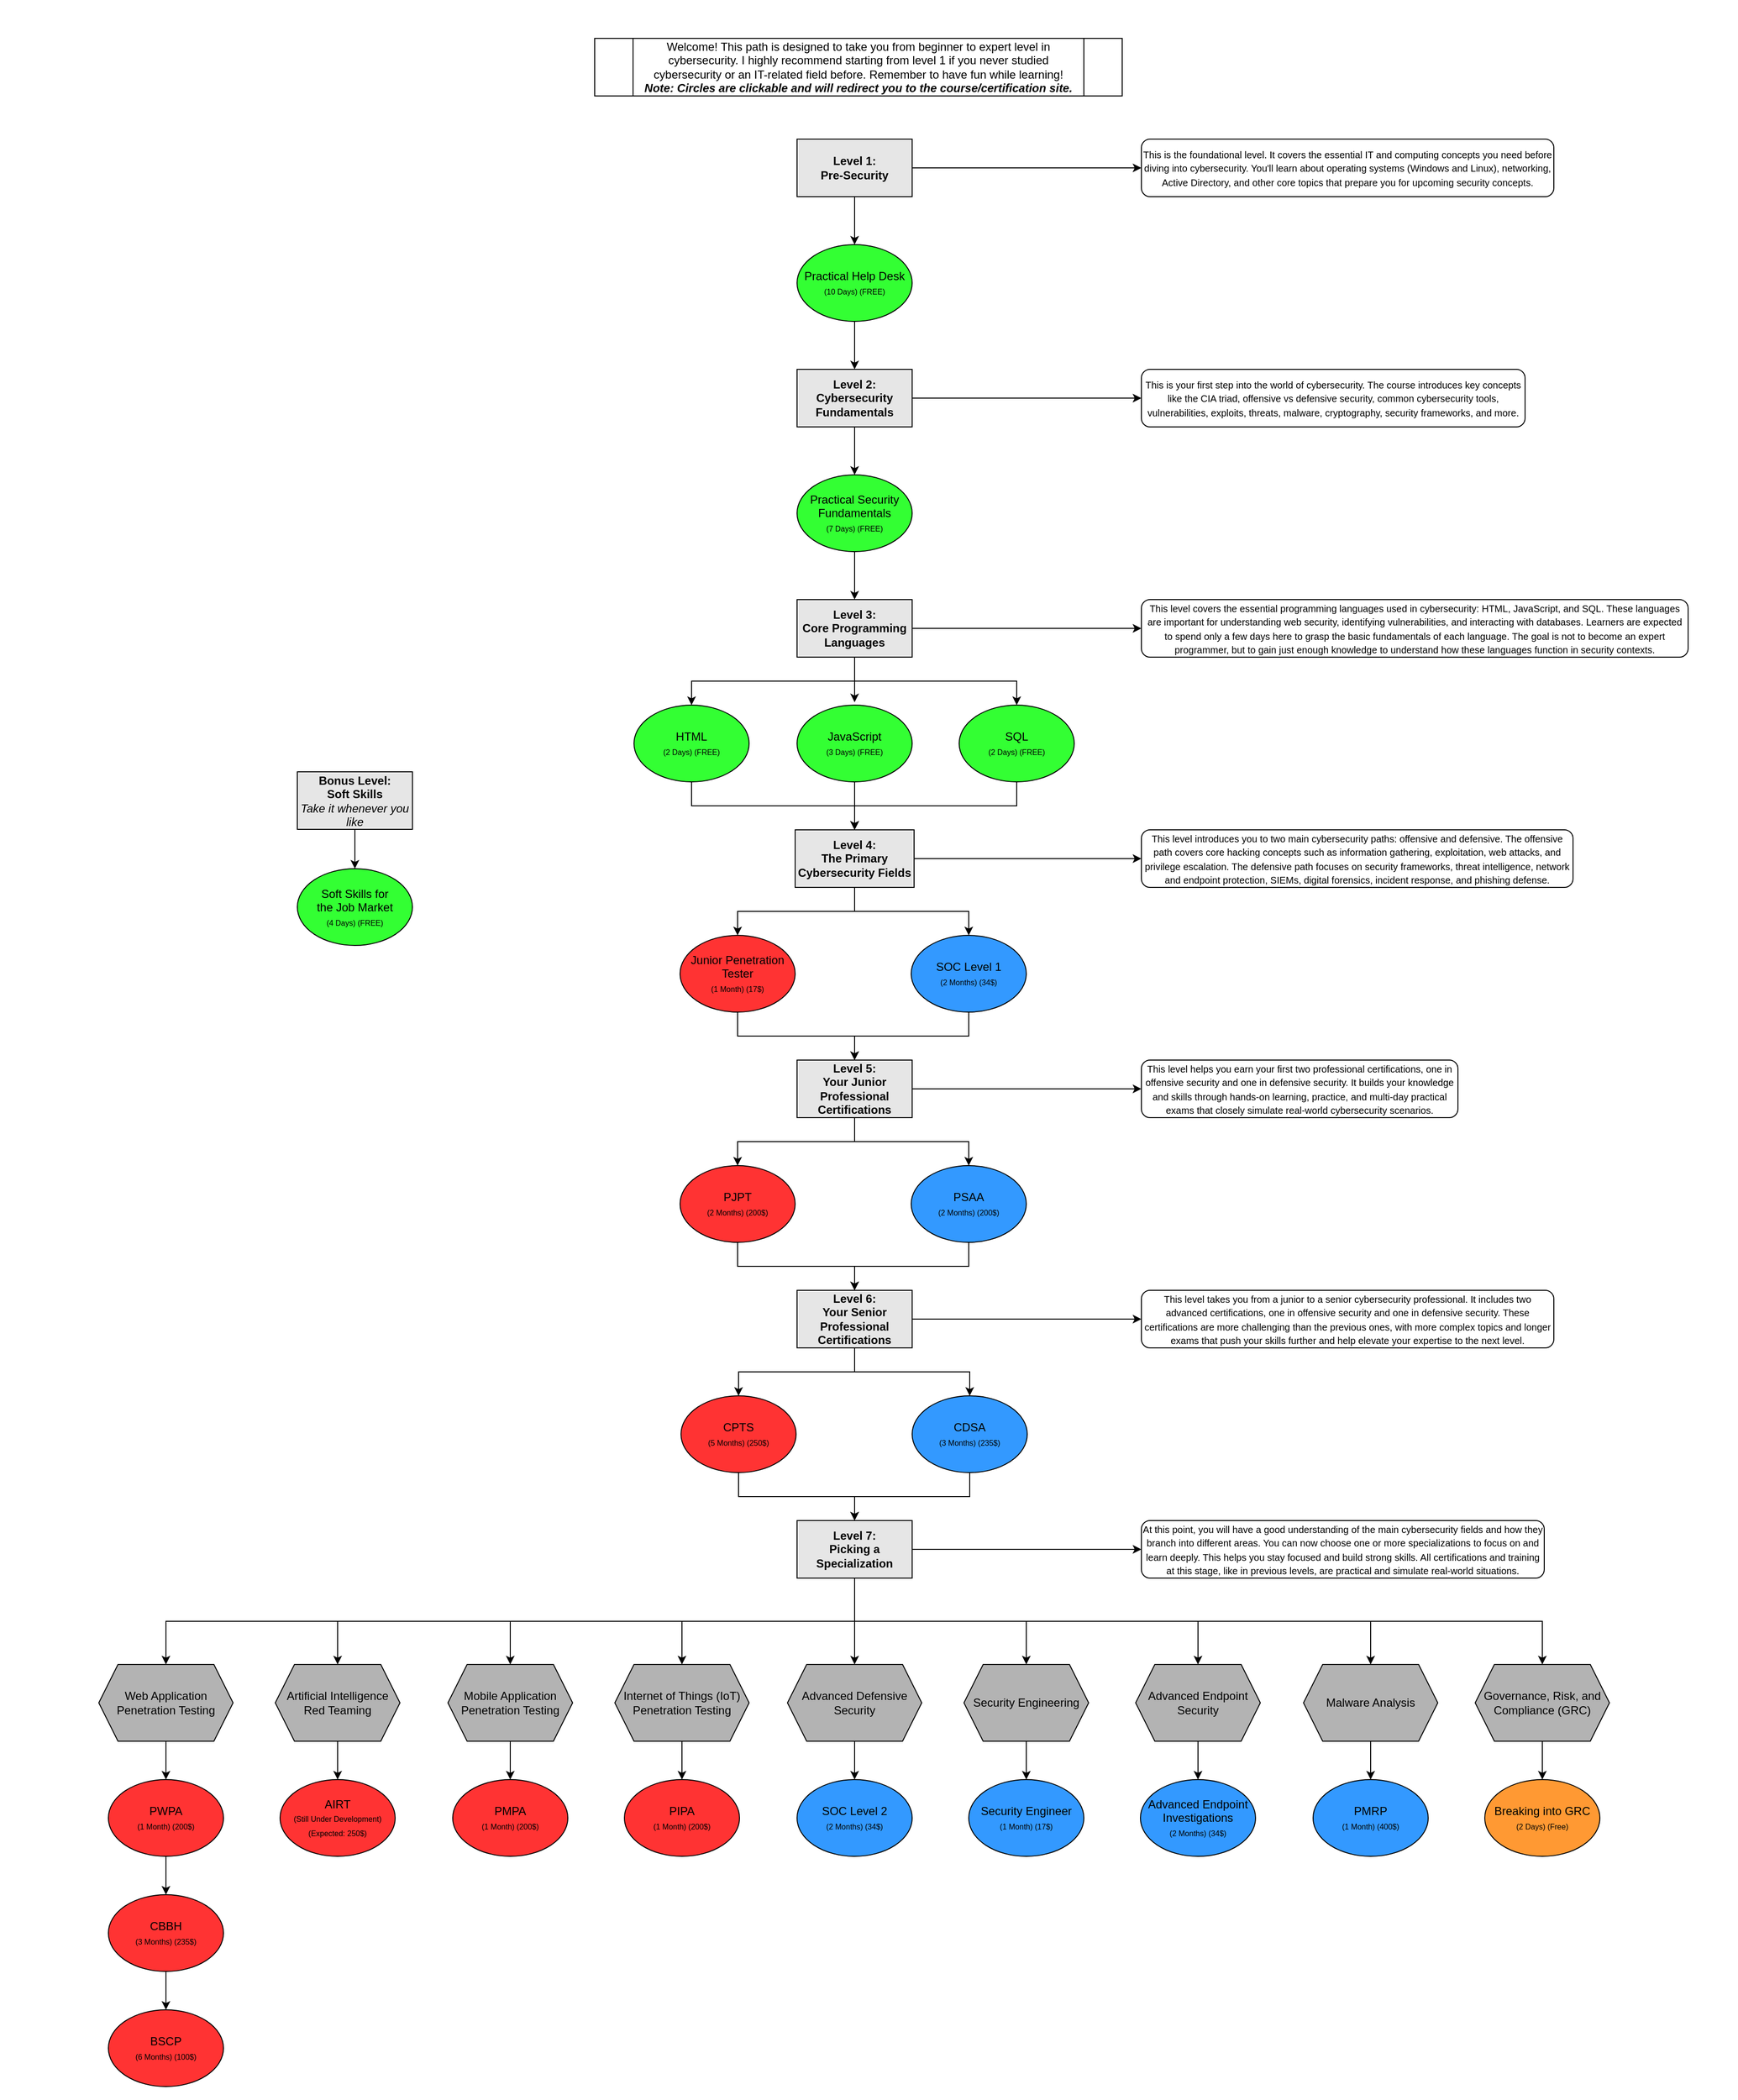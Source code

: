 <mxfile version="28.0.3">
  <diagram name="Page-1" id="J7OzrCMih5X3vnfGCYTY">
    <mxGraphModel dx="1801" dy="426" grid="1" gridSize="10" guides="1" tooltips="1" connect="1" arrows="1" fold="1" page="1" pageScale="1" pageWidth="850" pageHeight="1100" background="none" math="0" shadow="0">
      <root>
        <mxCell id="0" />
        <mxCell id="1" parent="0" />
        <mxCell id="FgrMO-ivLKWkDhHZ7NfL-2" style="edgeStyle=orthogonalEdgeStyle;rounded=0;orthogonalLoop=1;jettySize=auto;html=1;" parent="1" source="FgrMO-ivLKWkDhHZ7NfL-1" target="FgrMO-ivLKWkDhHZ7NfL-4" edge="1">
          <mxGeometry relative="1" as="geometry">
            <mxPoint x="406" y="485" as="targetPoint" />
          </mxGeometry>
        </mxCell>
        <mxCell id="FgrMO-ivLKWkDhHZ7NfL-1" value="&lt;div&gt;Level 1:&lt;/div&gt;&lt;div&gt;Pre-Security&lt;/div&gt;" style="rounded=0;whiteSpace=wrap;html=1;fontStyle=1;fillColor=#E6E6E6;" parent="1" vertex="1">
          <mxGeometry x="361" y="155" width="120" height="60" as="geometry" />
        </mxCell>
        <mxCell id="FgrMO-ivLKWkDhHZ7NfL-7" style="edgeStyle=orthogonalEdgeStyle;rounded=0;orthogonalLoop=1;jettySize=auto;html=1;entryX=0.5;entryY=0;entryDx=0;entryDy=0;" parent="1" source="FgrMO-ivLKWkDhHZ7NfL-3" target="FgrMO-ivLKWkDhHZ7NfL-6" edge="1">
          <mxGeometry relative="1" as="geometry" />
        </mxCell>
        <mxCell id="FgrMO-ivLKWkDhHZ7NfL-100" style="edgeStyle=orthogonalEdgeStyle;rounded=0;orthogonalLoop=1;jettySize=auto;html=1;entryX=0;entryY=0.5;entryDx=0;entryDy=0;" parent="1" source="FgrMO-ivLKWkDhHZ7NfL-3" target="FgrMO-ivLKWkDhHZ7NfL-99" edge="1">
          <mxGeometry relative="1" as="geometry" />
        </mxCell>
        <mxCell id="FgrMO-ivLKWkDhHZ7NfL-3" value="&lt;div&gt;Level 2:&lt;/div&gt;&lt;div&gt;Cybersecurity Fundamentals&lt;/div&gt;" style="rounded=0;whiteSpace=wrap;html=1;fontStyle=1;fillColor=#E6E6E6;" parent="1" vertex="1">
          <mxGeometry x="361" y="395" width="120" height="60" as="geometry" />
        </mxCell>
        <mxCell id="FgrMO-ivLKWkDhHZ7NfL-97" style="edgeStyle=orthogonalEdgeStyle;rounded=0;orthogonalLoop=1;jettySize=auto;html=1;entryX=0;entryY=0.5;entryDx=0;entryDy=0;exitX=1;exitY=0.5;exitDx=0;exitDy=0;" parent="1" source="FgrMO-ivLKWkDhHZ7NfL-1" target="FgrMO-ivLKWkDhHZ7NfL-98" edge="1">
          <mxGeometry relative="1" as="geometry">
            <mxPoint x="510" y="175" as="sourcePoint" />
            <mxPoint x="670" y="185" as="targetPoint" />
          </mxGeometry>
        </mxCell>
        <UserObject label="&lt;div&gt;Practical Help Desk&lt;/div&gt;&lt;font style=&quot;font-size: 8px;&quot;&gt;(10 Days) (FREE)&lt;/font&gt;" link="https://academy.tcm-sec.com/p/practical-help-desk" linkTarget="_blank" id="FgrMO-ivLKWkDhHZ7NfL-4">
          <mxCell style="ellipse;whiteSpace=wrap;html=1;fillColor=#33FF33;" parent="1" vertex="1">
            <mxGeometry x="361" y="265" width="120" height="80" as="geometry" />
          </mxCell>
        </UserObject>
        <mxCell id="FgrMO-ivLKWkDhHZ7NfL-5" style="edgeStyle=orthogonalEdgeStyle;rounded=0;orthogonalLoop=1;jettySize=auto;html=1;entryX=0.5;entryY=0;entryDx=0;entryDy=0;" parent="1" source="FgrMO-ivLKWkDhHZ7NfL-4" target="FgrMO-ivLKWkDhHZ7NfL-3" edge="1">
          <mxGeometry relative="1" as="geometry" />
        </mxCell>
        <mxCell id="FgrMO-ivLKWkDhHZ7NfL-113" style="edgeStyle=orthogonalEdgeStyle;rounded=0;orthogonalLoop=1;jettySize=auto;html=1;entryX=0.5;entryY=0;entryDx=0;entryDy=0;" parent="1" source="FgrMO-ivLKWkDhHZ7NfL-6" target="FgrMO-ivLKWkDhHZ7NfL-112" edge="1">
          <mxGeometry relative="1" as="geometry" />
        </mxCell>
        <UserObject label="&lt;div&gt;Practical Security Fundamentals&lt;/div&gt;&lt;div&gt;&lt;font style=&quot;font-size: 8px;&quot;&gt;(7 Days) (FREE)&lt;/font&gt;&lt;/div&gt;" link="https://academy.tcm-sec.com/p/practical-security-fundamentals" linkTarget="_blank" id="FgrMO-ivLKWkDhHZ7NfL-6">
          <mxCell style="ellipse;whiteSpace=wrap;html=1;fillColor=#33FF33;" parent="1" vertex="1">
            <mxGeometry x="361" y="505" width="120" height="80" as="geometry" />
          </mxCell>
        </UserObject>
        <mxCell id="FgrMO-ivLKWkDhHZ7NfL-10" style="edgeStyle=orthogonalEdgeStyle;rounded=0;orthogonalLoop=1;jettySize=auto;html=1;exitX=0.5;exitY=1;exitDx=0;exitDy=0;entryX=0.5;entryY=0;entryDx=0;entryDy=0;" parent="1" source="FgrMO-ivLKWkDhHZ7NfL-8" target="FgrMO-ivLKWkDhHZ7NfL-11" edge="1">
          <mxGeometry relative="1" as="geometry">
            <mxPoint x="236" y="1025" as="targetPoint" />
          </mxGeometry>
        </mxCell>
        <mxCell id="FgrMO-ivLKWkDhHZ7NfL-13" style="edgeStyle=orthogonalEdgeStyle;rounded=0;orthogonalLoop=1;jettySize=auto;html=1;entryX=0.5;entryY=0;entryDx=0;entryDy=0;" parent="1" source="FgrMO-ivLKWkDhHZ7NfL-8" target="FgrMO-ivLKWkDhHZ7NfL-12" edge="1">
          <mxGeometry relative="1" as="geometry" />
        </mxCell>
        <mxCell id="FgrMO-ivLKWkDhHZ7NfL-102" style="edgeStyle=orthogonalEdgeStyle;rounded=0;orthogonalLoop=1;jettySize=auto;html=1;entryX=0;entryY=0.5;entryDx=0;entryDy=0;" parent="1" source="FgrMO-ivLKWkDhHZ7NfL-8" target="FgrMO-ivLKWkDhHZ7NfL-101" edge="1">
          <mxGeometry relative="1" as="geometry" />
        </mxCell>
        <mxCell id="FgrMO-ivLKWkDhHZ7NfL-8" value="&lt;div&gt;Level 4:&lt;/div&gt;&lt;div&gt;The Primary Cybersecurity Fields&lt;/div&gt;" style="whiteSpace=wrap;html=1;fontStyle=1;fillColor=#E6E6E6;" parent="1" vertex="1">
          <mxGeometry x="359" y="875" width="124" height="60" as="geometry" />
        </mxCell>
        <mxCell id="FgrMO-ivLKWkDhHZ7NfL-16" style="edgeStyle=orthogonalEdgeStyle;rounded=0;orthogonalLoop=1;jettySize=auto;html=1;entryX=0.5;entryY=0;entryDx=0;entryDy=0;exitX=0.5;exitY=1;exitDx=0;exitDy=0;" parent="1" source="FgrMO-ivLKWkDhHZ7NfL-11" target="FgrMO-ivLKWkDhHZ7NfL-14" edge="1">
          <mxGeometry relative="1" as="geometry" />
        </mxCell>
        <UserObject label="&lt;div&gt;Junior Penetration Tester&lt;/div&gt;&lt;div&gt;&lt;font style=&quot;font-size: 8px;&quot;&gt;(1 Month) (17$)&lt;/font&gt;&lt;/div&gt;" link="https://tryhackme.com/path/outline/jrpenetrationtester" linkTarget="_blank" id="FgrMO-ivLKWkDhHZ7NfL-11">
          <mxCell style="ellipse;whiteSpace=wrap;html=1;fillColor=#FF3333;" parent="1" vertex="1">
            <mxGeometry x="239" y="985" width="120" height="80" as="geometry" />
          </mxCell>
        </UserObject>
        <mxCell id="FgrMO-ivLKWkDhHZ7NfL-15" style="edgeStyle=orthogonalEdgeStyle;rounded=0;orthogonalLoop=1;jettySize=auto;html=1;entryX=0.5;entryY=0;entryDx=0;entryDy=0;exitX=0.5;exitY=1;exitDx=0;exitDy=0;" parent="1" source="FgrMO-ivLKWkDhHZ7NfL-12" target="FgrMO-ivLKWkDhHZ7NfL-14" edge="1">
          <mxGeometry relative="1" as="geometry">
            <mxPoint x="481" y="1105" as="sourcePoint" />
          </mxGeometry>
        </mxCell>
        <UserObject label="&lt;div&gt;SOC Level 1&lt;/div&gt;&lt;div&gt;&lt;font style=&quot;font-size: 8px;&quot;&gt;(2 Months) (34$)&lt;/font&gt;&lt;/div&gt;" link="https://tryhackme.com/path/outline/soclevel1" linkTarget="_blank" id="FgrMO-ivLKWkDhHZ7NfL-12">
          <mxCell style="ellipse;whiteSpace=wrap;html=1;fillColor=#3399FF;" parent="1" vertex="1">
            <mxGeometry x="480" y="985" width="120" height="80" as="geometry" />
          </mxCell>
        </UserObject>
        <mxCell id="FgrMO-ivLKWkDhHZ7NfL-20" style="edgeStyle=orthogonalEdgeStyle;rounded=0;orthogonalLoop=1;jettySize=auto;html=1;entryX=0.5;entryY=0;entryDx=0;entryDy=0;exitX=0.5;exitY=1;exitDx=0;exitDy=0;" parent="1" source="FgrMO-ivLKWkDhHZ7NfL-14" target="FgrMO-ivLKWkDhHZ7NfL-18" edge="1">
          <mxGeometry relative="1" as="geometry" />
        </mxCell>
        <mxCell id="FgrMO-ivLKWkDhHZ7NfL-21" style="edgeStyle=orthogonalEdgeStyle;rounded=0;orthogonalLoop=1;jettySize=auto;html=1;entryX=0.5;entryY=0;entryDx=0;entryDy=0;" parent="1" source="FgrMO-ivLKWkDhHZ7NfL-14" target="FgrMO-ivLKWkDhHZ7NfL-19" edge="1">
          <mxGeometry relative="1" as="geometry" />
        </mxCell>
        <mxCell id="FgrMO-ivLKWkDhHZ7NfL-104" style="edgeStyle=orthogonalEdgeStyle;rounded=0;orthogonalLoop=1;jettySize=auto;html=1;entryX=0;entryY=0.5;entryDx=0;entryDy=0;" parent="1" source="FgrMO-ivLKWkDhHZ7NfL-14" target="FgrMO-ivLKWkDhHZ7NfL-103" edge="1">
          <mxGeometry relative="1" as="geometry" />
        </mxCell>
        <mxCell id="FgrMO-ivLKWkDhHZ7NfL-14" value="&lt;div&gt;Level 5:&lt;/div&gt;&lt;div&gt;Your Junior Professional Certifications&lt;/div&gt;" style="whiteSpace=wrap;html=1;fontStyle=1;fillColor=#E6E6E6;" parent="1" vertex="1">
          <mxGeometry x="361" y="1115" width="120" height="60" as="geometry" />
        </mxCell>
        <mxCell id="FgrMO-ivLKWkDhHZ7NfL-30" style="edgeStyle=orthogonalEdgeStyle;rounded=0;orthogonalLoop=1;jettySize=auto;html=1;entryX=0.5;entryY=0;entryDx=0;entryDy=0;exitX=0.5;exitY=1;exitDx=0;exitDy=0;" parent="1" source="FgrMO-ivLKWkDhHZ7NfL-18" target="FgrMO-ivLKWkDhHZ7NfL-22" edge="1">
          <mxGeometry relative="1" as="geometry" />
        </mxCell>
        <UserObject label="&lt;div&gt;PJPT&lt;/div&gt;&lt;div&gt;&lt;font style=&quot;font-size: 8px;&quot;&gt;(2 Months) (200$)&lt;/font&gt;&lt;/div&gt;" link="https://certifications.tcm-sec.com/pjpt/" linkTarget="_blank" id="FgrMO-ivLKWkDhHZ7NfL-18">
          <mxCell style="ellipse;whiteSpace=wrap;html=1;fillColor=#FF3333;" parent="1" vertex="1">
            <mxGeometry x="239" y="1225" width="120" height="80" as="geometry" />
          </mxCell>
        </UserObject>
        <mxCell id="FgrMO-ivLKWkDhHZ7NfL-29" style="edgeStyle=orthogonalEdgeStyle;rounded=0;orthogonalLoop=1;jettySize=auto;html=1;entryX=0.5;entryY=0;entryDx=0;entryDy=0;" parent="1" source="FgrMO-ivLKWkDhHZ7NfL-19" target="FgrMO-ivLKWkDhHZ7NfL-22" edge="1">
          <mxGeometry relative="1" as="geometry" />
        </mxCell>
        <UserObject label="&lt;div&gt;PSAA&lt;/div&gt;&lt;div&gt;&lt;font style=&quot;font-size: 8px;&quot;&gt;(2 Months) (200$)&lt;/font&gt;&lt;/div&gt;" link="https://certifications.tcm-sec.com/psaa/" linkTarget="_blank" id="FgrMO-ivLKWkDhHZ7NfL-19">
          <mxCell style="ellipse;whiteSpace=wrap;html=1;fillColor=#3399FF;" parent="1" vertex="1">
            <mxGeometry x="480" y="1225" width="120" height="80" as="geometry" />
          </mxCell>
        </UserObject>
        <mxCell id="FgrMO-ivLKWkDhHZ7NfL-26" style="edgeStyle=orthogonalEdgeStyle;rounded=0;orthogonalLoop=1;jettySize=auto;html=1;exitX=0.5;exitY=1;exitDx=0;exitDy=0;" parent="1" source="FgrMO-ivLKWkDhHZ7NfL-22" target="FgrMO-ivLKWkDhHZ7NfL-23" edge="1">
          <mxGeometry relative="1" as="geometry" />
        </mxCell>
        <mxCell id="FgrMO-ivLKWkDhHZ7NfL-27" style="edgeStyle=orthogonalEdgeStyle;rounded=0;orthogonalLoop=1;jettySize=auto;html=1;entryX=0.5;entryY=0;entryDx=0;entryDy=0;exitX=0.5;exitY=1;exitDx=0;exitDy=0;" parent="1" source="FgrMO-ivLKWkDhHZ7NfL-22" target="FgrMO-ivLKWkDhHZ7NfL-24" edge="1">
          <mxGeometry relative="1" as="geometry" />
        </mxCell>
        <mxCell id="FgrMO-ivLKWkDhHZ7NfL-106" style="edgeStyle=orthogonalEdgeStyle;rounded=0;orthogonalLoop=1;jettySize=auto;html=1;entryX=0;entryY=0.5;entryDx=0;entryDy=0;" parent="1" source="FgrMO-ivLKWkDhHZ7NfL-22" target="FgrMO-ivLKWkDhHZ7NfL-105" edge="1">
          <mxGeometry relative="1" as="geometry" />
        </mxCell>
        <mxCell id="FgrMO-ivLKWkDhHZ7NfL-22" value="&lt;div&gt;Level 6:&lt;/div&gt;&lt;div&gt;Your Senior Professional Certifications&lt;/div&gt;" style="whiteSpace=wrap;html=1;fontStyle=1;fillColor=#E6E6E6;" parent="1" vertex="1">
          <mxGeometry x="361" y="1355" width="120" height="60" as="geometry" />
        </mxCell>
        <mxCell id="FgrMO-ivLKWkDhHZ7NfL-32" style="edgeStyle=orthogonalEdgeStyle;rounded=0;orthogonalLoop=1;jettySize=auto;html=1;entryX=0.5;entryY=0;entryDx=0;entryDy=0;exitX=0.5;exitY=1;exitDx=0;exitDy=0;" parent="1" source="FgrMO-ivLKWkDhHZ7NfL-23" target="FgrMO-ivLKWkDhHZ7NfL-28" edge="1">
          <mxGeometry relative="1" as="geometry" />
        </mxCell>
        <UserObject label="&lt;div&gt;CPTS&lt;/div&gt;&lt;div&gt;&lt;font style=&quot;font-size: 8px;&quot;&gt;(5 Months) (250$)&lt;/font&gt;&lt;/div&gt;" link="https://academy.hackthebox.com/preview/certifications/htb-certified-penetration-testing-specialist" linkTarget="_blank" id="FgrMO-ivLKWkDhHZ7NfL-23">
          <mxCell style="ellipse;whiteSpace=wrap;html=1;fillColor=#FF3333;" parent="1" vertex="1">
            <mxGeometry x="240" y="1465" width="120" height="80" as="geometry" />
          </mxCell>
        </UserObject>
        <mxCell id="FgrMO-ivLKWkDhHZ7NfL-31" style="edgeStyle=orthogonalEdgeStyle;rounded=0;orthogonalLoop=1;jettySize=auto;html=1;entryX=0.5;entryY=0;entryDx=0;entryDy=0;exitX=0.5;exitY=1;exitDx=0;exitDy=0;" parent="1" source="FgrMO-ivLKWkDhHZ7NfL-24" target="FgrMO-ivLKWkDhHZ7NfL-28" edge="1">
          <mxGeometry relative="1" as="geometry" />
        </mxCell>
        <UserObject label="&lt;div&gt;CDSA&lt;/div&gt;&lt;div&gt;&lt;font style=&quot;font-size: 8px;&quot;&gt;(3 Months) (235$)&lt;/font&gt;&lt;/div&gt;" link="https://academy.hackthebox.com/preview/certifications/htb-certified-defensive-security-analyst" linkTarget="_blank" id="FgrMO-ivLKWkDhHZ7NfL-24">
          <mxCell style="ellipse;whiteSpace=wrap;html=1;fillColor=#3399FF;" parent="1" vertex="1">
            <mxGeometry x="481" y="1465" width="120" height="80" as="geometry" />
          </mxCell>
        </UserObject>
        <mxCell id="FgrMO-ivLKWkDhHZ7NfL-58" style="edgeStyle=orthogonalEdgeStyle;rounded=0;orthogonalLoop=1;jettySize=auto;html=1;entryX=0.5;entryY=0;entryDx=0;entryDy=0;exitX=0.5;exitY=1;exitDx=0;exitDy=0;" parent="1" source="FgrMO-ivLKWkDhHZ7NfL-28" target="FgrMO-ivLKWkDhHZ7NfL-35" edge="1">
          <mxGeometry relative="1" as="geometry" />
        </mxCell>
        <mxCell id="FgrMO-ivLKWkDhHZ7NfL-60" style="edgeStyle=orthogonalEdgeStyle;rounded=0;orthogonalLoop=1;jettySize=auto;html=1;entryX=0.5;entryY=0;entryDx=0;entryDy=0;exitX=0.5;exitY=1;exitDx=0;exitDy=0;" parent="1" source="FgrMO-ivLKWkDhHZ7NfL-28" target="FgrMO-ivLKWkDhHZ7NfL-41" edge="1">
          <mxGeometry relative="1" as="geometry" />
        </mxCell>
        <mxCell id="FgrMO-ivLKWkDhHZ7NfL-61" style="edgeStyle=orthogonalEdgeStyle;rounded=0;orthogonalLoop=1;jettySize=auto;html=1;entryX=0.5;entryY=0;entryDx=0;entryDy=0;exitX=0.5;exitY=1;exitDx=0;exitDy=0;" parent="1" source="FgrMO-ivLKWkDhHZ7NfL-28" target="FgrMO-ivLKWkDhHZ7NfL-43" edge="1">
          <mxGeometry relative="1" as="geometry" />
        </mxCell>
        <mxCell id="FgrMO-ivLKWkDhHZ7NfL-62" style="edgeStyle=orthogonalEdgeStyle;rounded=0;orthogonalLoop=1;jettySize=auto;html=1;entryX=0.5;entryY=0;entryDx=0;entryDy=0;exitX=0.5;exitY=1;exitDx=0;exitDy=0;" parent="1" source="FgrMO-ivLKWkDhHZ7NfL-28" target="FgrMO-ivLKWkDhHZ7NfL-45" edge="1">
          <mxGeometry relative="1" as="geometry" />
        </mxCell>
        <mxCell id="FgrMO-ivLKWkDhHZ7NfL-63" style="edgeStyle=orthogonalEdgeStyle;rounded=0;orthogonalLoop=1;jettySize=auto;html=1;entryX=0.5;entryY=0;entryDx=0;entryDy=0;exitX=0.5;exitY=1;exitDx=0;exitDy=0;" parent="1" source="FgrMO-ivLKWkDhHZ7NfL-28" target="FgrMO-ivLKWkDhHZ7NfL-38" edge="1">
          <mxGeometry relative="1" as="geometry" />
        </mxCell>
        <mxCell id="FgrMO-ivLKWkDhHZ7NfL-64" style="edgeStyle=orthogonalEdgeStyle;rounded=0;orthogonalLoop=1;jettySize=auto;html=1;entryX=0.5;entryY=0;entryDx=0;entryDy=0;exitX=0.5;exitY=1;exitDx=0;exitDy=0;" parent="1" source="FgrMO-ivLKWkDhHZ7NfL-28" target="FgrMO-ivLKWkDhHZ7NfL-47" edge="1">
          <mxGeometry relative="1" as="geometry" />
        </mxCell>
        <mxCell id="FgrMO-ivLKWkDhHZ7NfL-65" style="edgeStyle=orthogonalEdgeStyle;rounded=0;orthogonalLoop=1;jettySize=auto;html=1;exitX=0.5;exitY=1;exitDx=0;exitDy=0;" parent="1" source="FgrMO-ivLKWkDhHZ7NfL-28" target="FgrMO-ivLKWkDhHZ7NfL-51" edge="1">
          <mxGeometry relative="1" as="geometry" />
        </mxCell>
        <mxCell id="FgrMO-ivLKWkDhHZ7NfL-94" style="edgeStyle=orthogonalEdgeStyle;rounded=0;orthogonalLoop=1;jettySize=auto;html=1;entryX=0.5;entryY=0;entryDx=0;entryDy=0;exitX=0.5;exitY=1;exitDx=0;exitDy=0;" parent="1" source="FgrMO-ivLKWkDhHZ7NfL-28" target="FgrMO-ivLKWkDhHZ7NfL-92" edge="1">
          <mxGeometry relative="1" as="geometry" />
        </mxCell>
        <mxCell id="FgrMO-ivLKWkDhHZ7NfL-95" style="edgeStyle=orthogonalEdgeStyle;rounded=0;orthogonalLoop=1;jettySize=auto;html=1;entryX=0.5;entryY=0;entryDx=0;entryDy=0;exitX=0.5;exitY=1;exitDx=0;exitDy=0;" parent="1" source="FgrMO-ivLKWkDhHZ7NfL-28" target="FgrMO-ivLKWkDhHZ7NfL-89" edge="1">
          <mxGeometry relative="1" as="geometry" />
        </mxCell>
        <mxCell id="FgrMO-ivLKWkDhHZ7NfL-108" style="edgeStyle=orthogonalEdgeStyle;rounded=0;orthogonalLoop=1;jettySize=auto;html=1;entryX=0;entryY=0.5;entryDx=0;entryDy=0;" parent="1" source="FgrMO-ivLKWkDhHZ7NfL-28" target="FgrMO-ivLKWkDhHZ7NfL-107" edge="1">
          <mxGeometry relative="1" as="geometry" />
        </mxCell>
        <mxCell id="FgrMO-ivLKWkDhHZ7NfL-28" value="&lt;div&gt;Level 7:&lt;/div&gt;&lt;div&gt;Picking a Specialization&lt;/div&gt;" style="whiteSpace=wrap;html=1;fontStyle=1;fillColor=#E6E6E6;" parent="1" vertex="1">
          <mxGeometry x="361" y="1595" width="120" height="60" as="geometry" />
        </mxCell>
        <mxCell id="FgrMO-ivLKWkDhHZ7NfL-68" style="edgeStyle=orthogonalEdgeStyle;rounded=0;orthogonalLoop=1;jettySize=auto;html=1;entryX=0.5;entryY=0;entryDx=0;entryDy=0;" parent="1" source="FgrMO-ivLKWkDhHZ7NfL-33" target="FgrMO-ivLKWkDhHZ7NfL-36" edge="1">
          <mxGeometry relative="1" as="geometry" />
        </mxCell>
        <UserObject label="&lt;div&gt;CBBH&lt;/div&gt;&lt;div&gt;&lt;font style=&quot;font-size: 8px;&quot;&gt;(3 Months) (235$)&lt;/font&gt;&lt;/div&gt;" link="https://academy.hackthebox.com/preview/certifications/htb-certified-bug-bounty-hunter" linkTarget="_blank" id="FgrMO-ivLKWkDhHZ7NfL-33">
          <mxCell style="ellipse;whiteSpace=wrap;html=1;fillColor=#FF3333;" parent="1" vertex="1">
            <mxGeometry x="-357" y="1985" width="120" height="80" as="geometry" />
          </mxCell>
        </UserObject>
        <mxCell id="FgrMO-ivLKWkDhHZ7NfL-66" style="edgeStyle=orthogonalEdgeStyle;rounded=0;orthogonalLoop=1;jettySize=auto;html=1;" parent="1" source="FgrMO-ivLKWkDhHZ7NfL-35" target="FgrMO-ivLKWkDhHZ7NfL-50" edge="1">
          <mxGeometry relative="1" as="geometry" />
        </mxCell>
        <mxCell id="FgrMO-ivLKWkDhHZ7NfL-35" value="Web Application Penetration Testing" style="shape=hexagon;perimeter=hexagonPerimeter2;whiteSpace=wrap;html=1;fixedSize=1;fillColor=#B3B3B3;" parent="1" vertex="1">
          <mxGeometry x="-367" y="1745" width="140" height="80" as="geometry" />
        </mxCell>
        <UserObject label="&lt;div&gt;BSCP&lt;/div&gt;&lt;div&gt;&lt;font style=&quot;font-size: 8px;&quot;&gt;(6 Months) (100$)&lt;/font&gt;&lt;/div&gt;" link="https://portswigger.net/web-security/certification" linkTarget="_blank" id="FgrMO-ivLKWkDhHZ7NfL-36">
          <mxCell style="ellipse;whiteSpace=wrap;html=1;fillColor=#FF3333;" parent="1" vertex="1">
            <mxGeometry x="-357" y="2105" width="120" height="80" as="geometry" />
          </mxCell>
        </UserObject>
        <mxCell id="FgrMO-ivLKWkDhHZ7NfL-73" style="edgeStyle=orthogonalEdgeStyle;rounded=0;orthogonalLoop=1;jettySize=auto;html=1;" parent="1" source="FgrMO-ivLKWkDhHZ7NfL-38" target="FgrMO-ivLKWkDhHZ7NfL-40" edge="1">
          <mxGeometry relative="1" as="geometry" />
        </mxCell>
        <mxCell id="FgrMO-ivLKWkDhHZ7NfL-38" value="Advanced Defensive Security" style="shape=hexagon;perimeter=hexagonPerimeter2;whiteSpace=wrap;html=1;fixedSize=1;fillColor=#B3B3B3;" parent="1" vertex="1">
          <mxGeometry x="351" y="1745" width="140" height="80" as="geometry" />
        </mxCell>
        <UserObject label="&lt;div&gt;SOC Level 2&lt;/div&gt;&lt;div&gt;&lt;font style=&quot;font-size: 8px;&quot;&gt;(2 Months) (34$)&lt;/font&gt;&lt;/div&gt;" link="https://tryhackme.com/path/outline/soclevel2" linkTarget="_blank" id="FgrMO-ivLKWkDhHZ7NfL-40">
          <mxCell style="ellipse;whiteSpace=wrap;html=1;fillColor=#3399FF;" parent="1" vertex="1">
            <mxGeometry x="361" y="1865" width="120" height="80" as="geometry" />
          </mxCell>
        </UserObject>
        <mxCell id="FgrMO-ivLKWkDhHZ7NfL-70" style="edgeStyle=orthogonalEdgeStyle;rounded=0;orthogonalLoop=1;jettySize=auto;html=1;entryX=0.5;entryY=0;entryDx=0;entryDy=0;" parent="1" source="FgrMO-ivLKWkDhHZ7NfL-41" target="FgrMO-ivLKWkDhHZ7NfL-42" edge="1">
          <mxGeometry relative="1" as="geometry" />
        </mxCell>
        <mxCell id="FgrMO-ivLKWkDhHZ7NfL-41" value="Artificial Intelligence Red Teaming" style="shape=hexagon;perimeter=hexagonPerimeter2;whiteSpace=wrap;html=1;fixedSize=1;fillColor=#B3B3B3;" parent="1" vertex="1">
          <mxGeometry x="-183" y="1745" width="130" height="80" as="geometry" />
        </mxCell>
        <UserObject label="&lt;div&gt;AIRT&lt;/div&gt;&lt;div&gt;&lt;font style=&quot;font-size: 8px;&quot;&gt;(Still Under Development) (Expected: 250$)&lt;/font&gt;&lt;/div&gt;" link="https://academy.hackthebox.com/path/preview/ai-red-teamer" linkTarget="_blank" id="FgrMO-ivLKWkDhHZ7NfL-42">
          <mxCell style="ellipse;whiteSpace=wrap;html=1;fillColor=#FF3333;" parent="1" vertex="1">
            <mxGeometry x="-178" y="1865" width="120" height="80" as="geometry" />
          </mxCell>
        </UserObject>
        <mxCell id="FgrMO-ivLKWkDhHZ7NfL-71" style="edgeStyle=orthogonalEdgeStyle;rounded=0;orthogonalLoop=1;jettySize=auto;html=1;entryX=0.5;entryY=0;entryDx=0;entryDy=0;" parent="1" source="FgrMO-ivLKWkDhHZ7NfL-43" target="FgrMO-ivLKWkDhHZ7NfL-46" edge="1">
          <mxGeometry relative="1" as="geometry" />
        </mxCell>
        <mxCell id="FgrMO-ivLKWkDhHZ7NfL-43" value="Mobile Application Penetration Testing" style="shape=hexagon;perimeter=hexagonPerimeter2;whiteSpace=wrap;html=1;fixedSize=1;fillColor=#B3B3B3;" parent="1" vertex="1">
          <mxGeometry x="-3" y="1745" width="130" height="80" as="geometry" />
        </mxCell>
        <UserObject label="&lt;div&gt;PIPA&lt;/div&gt;&lt;div&gt;&lt;font style=&quot;font-size: 8px;&quot;&gt;(1 Month) (200$)&lt;/font&gt;&lt;/div&gt;" link="https://certifications.tcm-sec.com/pipa/" linkTarget="_blank" id="FgrMO-ivLKWkDhHZ7NfL-44">
          <mxCell style="ellipse;whiteSpace=wrap;html=1;fillColor=#FF3333;" parent="1" vertex="1">
            <mxGeometry x="181" y="1865" width="120" height="80" as="geometry" />
          </mxCell>
        </UserObject>
        <mxCell id="FgrMO-ivLKWkDhHZ7NfL-45" value="Internet of Things (IoT) Penetration Testing" style="shape=hexagon;perimeter=hexagonPerimeter2;whiteSpace=wrap;html=1;fixedSize=1;fillColor=#B3B3B3;" parent="1" vertex="1">
          <mxGeometry x="171" y="1745" width="140" height="80" as="geometry" />
        </mxCell>
        <UserObject label="&lt;div&gt;PMPA&lt;/div&gt;&lt;div&gt;&lt;font style=&quot;font-size: 8px;&quot;&gt;(1 Month) (200$)&lt;/font&gt;&lt;/div&gt;" link="https://certifications.tcm-sec.com/pmpa/" linkTarget="_blank" id="FgrMO-ivLKWkDhHZ7NfL-46">
          <mxCell style="ellipse;whiteSpace=wrap;html=1;fillColor=#FF3333;" parent="1" vertex="1">
            <mxGeometry x="2" y="1865" width="120" height="80" as="geometry" />
          </mxCell>
        </UserObject>
        <mxCell id="FgrMO-ivLKWkDhHZ7NfL-74" style="edgeStyle=orthogonalEdgeStyle;rounded=0;orthogonalLoop=1;jettySize=auto;html=1;entryX=0.5;entryY=0;entryDx=0;entryDy=0;" parent="1" source="FgrMO-ivLKWkDhHZ7NfL-47" target="FgrMO-ivLKWkDhHZ7NfL-49" edge="1">
          <mxGeometry relative="1" as="geometry" />
        </mxCell>
        <mxCell id="FgrMO-ivLKWkDhHZ7NfL-47" value="Malware Analysis" style="shape=hexagon;perimeter=hexagonPerimeter2;whiteSpace=wrap;html=1;fixedSize=1;fillColor=#B3B3B3;" parent="1" vertex="1">
          <mxGeometry x="889" y="1745" width="140" height="80" as="geometry" />
        </mxCell>
        <UserObject label="&lt;div&gt;PMRP&lt;/div&gt;&lt;div&gt;&lt;font style=&quot;font-size: 8px;&quot;&gt;(1 Month) (400$)&lt;/font&gt;&lt;/div&gt;" link="https://certifications.tcm-sec.com/pmrp/" linkTarget="_blank" id="FgrMO-ivLKWkDhHZ7NfL-49">
          <mxCell style="ellipse;whiteSpace=wrap;html=1;fillColor=#3399FF;" parent="1" vertex="1">
            <mxGeometry x="899" y="1865" width="120" height="80" as="geometry" />
          </mxCell>
        </UserObject>
        <mxCell id="FgrMO-ivLKWkDhHZ7NfL-67" style="edgeStyle=orthogonalEdgeStyle;rounded=0;orthogonalLoop=1;jettySize=auto;html=1;entryX=0.5;entryY=0;entryDx=0;entryDy=0;" parent="1" source="FgrMO-ivLKWkDhHZ7NfL-50" target="FgrMO-ivLKWkDhHZ7NfL-33" edge="1">
          <mxGeometry relative="1" as="geometry" />
        </mxCell>
        <UserObject label="&lt;div&gt;PWPA&lt;/div&gt;&lt;div&gt;&lt;font style=&quot;font-size: 8px;&quot;&gt;(1 Month) (200$)&lt;/font&gt;&lt;/div&gt;" link="https://certifications.tcm-sec.com/pwpa/" linkTarget="_blank" id="FgrMO-ivLKWkDhHZ7NfL-50">
          <mxCell style="ellipse;whiteSpace=wrap;html=1;fillColor=#FF3333;" parent="1" vertex="1">
            <mxGeometry x="-357" y="1865" width="120" height="80" as="geometry" />
          </mxCell>
        </UserObject>
        <mxCell id="FgrMO-ivLKWkDhHZ7NfL-75" style="edgeStyle=orthogonalEdgeStyle;rounded=0;orthogonalLoop=1;jettySize=auto;html=1;entryX=0.5;entryY=0;entryDx=0;entryDy=0;" parent="1" source="FgrMO-ivLKWkDhHZ7NfL-51" target="FgrMO-ivLKWkDhHZ7NfL-52" edge="1">
          <mxGeometry relative="1" as="geometry" />
        </mxCell>
        <mxCell id="FgrMO-ivLKWkDhHZ7NfL-51" value="Governance, Risk, and Compliance (GRC)" style="shape=hexagon;perimeter=hexagonPerimeter2;whiteSpace=wrap;html=1;fixedSize=1;fillColor=#B3B3B3;" parent="1" vertex="1">
          <mxGeometry x="1068" y="1745" width="140" height="80" as="geometry" />
        </mxCell>
        <UserObject label="&lt;div&gt;Breaking into GRC&lt;/div&gt;&lt;div&gt;&lt;font style=&quot;font-size: 8px;&quot;&gt;(2 Days) (Free)&lt;/font&gt;&lt;/div&gt;" link="https://academy.simplycyber.io/l/pdp/break-into-grc" linkTarget="_blank" id="FgrMO-ivLKWkDhHZ7NfL-52">
          <mxCell style="ellipse;whiteSpace=wrap;html=1;fillColor=#FF9933;" parent="1" vertex="1">
            <mxGeometry x="1078" y="1865" width="120" height="80" as="geometry" />
          </mxCell>
        </UserObject>
        <mxCell id="FgrMO-ivLKWkDhHZ7NfL-72" style="edgeStyle=orthogonalEdgeStyle;rounded=0;orthogonalLoop=1;jettySize=auto;html=1;entryX=0.5;entryY=0;entryDx=0;entryDy=0;" parent="1" source="FgrMO-ivLKWkDhHZ7NfL-45" target="FgrMO-ivLKWkDhHZ7NfL-44" edge="1">
          <mxGeometry relative="1" as="geometry" />
        </mxCell>
        <mxCell id="FgrMO-ivLKWkDhHZ7NfL-88" style="edgeStyle=orthogonalEdgeStyle;rounded=0;orthogonalLoop=1;jettySize=auto;html=1;entryX=0.5;entryY=0;entryDx=0;entryDy=0;" parent="1" source="FgrMO-ivLKWkDhHZ7NfL-89" target="FgrMO-ivLKWkDhHZ7NfL-90" edge="1">
          <mxGeometry relative="1" as="geometry" />
        </mxCell>
        <mxCell id="FgrMO-ivLKWkDhHZ7NfL-89" value="Advanced Endpoint Security" style="shape=hexagon;perimeter=hexagonPerimeter2;whiteSpace=wrap;html=1;fixedSize=1;fillColor=#B3B3B3;" parent="1" vertex="1">
          <mxGeometry x="714" y="1745" width="130" height="80" as="geometry" />
        </mxCell>
        <UserObject label="&lt;div&gt;Advanced Endpoint Investigations&lt;/div&gt;&lt;div&gt;&lt;font style=&quot;font-size: 8px;&quot;&gt;(2 Months) (34$)&lt;/font&gt;&lt;/div&gt;" link="https://tryhackme.com/path/outline/advancedendpointinvestigations" linkTarget="_blank" id="FgrMO-ivLKWkDhHZ7NfL-90">
          <mxCell style="ellipse;whiteSpace=wrap;html=1;fillColor=#3399FF;" parent="1" vertex="1">
            <mxGeometry x="719" y="1865" width="120" height="80" as="geometry" />
          </mxCell>
        </UserObject>
        <mxCell id="FgrMO-ivLKWkDhHZ7NfL-91" style="edgeStyle=orthogonalEdgeStyle;rounded=0;orthogonalLoop=1;jettySize=auto;html=1;entryX=0.5;entryY=0;entryDx=0;entryDy=0;" parent="1" source="FgrMO-ivLKWkDhHZ7NfL-92" target="FgrMO-ivLKWkDhHZ7NfL-93" edge="1">
          <mxGeometry relative="1" as="geometry" />
        </mxCell>
        <mxCell id="FgrMO-ivLKWkDhHZ7NfL-92" value="Security Engineering" style="shape=hexagon;perimeter=hexagonPerimeter2;whiteSpace=wrap;html=1;fixedSize=1;fillColor=#B3B3B3;" parent="1" vertex="1">
          <mxGeometry x="535" y="1745" width="130" height="80" as="geometry" />
        </mxCell>
        <UserObject label="&lt;div&gt;Security Engineer&lt;/div&gt;&lt;div&gt;&lt;font style=&quot;font-size: 8px;&quot;&gt;(1 Month) (17$)&lt;/font&gt;&lt;/div&gt;" link="https://tryhackme.com/path/outline/security-engineer-training" linkTarget="_blank" id="FgrMO-ivLKWkDhHZ7NfL-93">
          <mxCell style="ellipse;whiteSpace=wrap;html=1;fillColor=#3399FF;" parent="1" vertex="1">
            <mxGeometry x="540" y="1865" width="120" height="80" as="geometry" />
          </mxCell>
        </UserObject>
        <mxCell id="FgrMO-ivLKWkDhHZ7NfL-98" value="&lt;font style=&quot;font-size: 10px;&quot;&gt;This is the foundational level. It covers the essential IT and computing concepts you need before diving into cybersecurity. You&#39;ll learn about operating systems (Windows and Linux), networking, Active Directory, and other core topics that prepare you for upcoming security concepts.&lt;/font&gt;" style="rounded=1;whiteSpace=wrap;html=1;" parent="1" vertex="1">
          <mxGeometry x="720" y="155" width="430" height="60" as="geometry" />
        </mxCell>
        <mxCell id="FgrMO-ivLKWkDhHZ7NfL-99" value="&lt;font style=&quot;font-size: 10px;&quot;&gt;This is your first step into the world of cybersecurity. The course introduces key concepts like the CIA triad, offensive vs defensive security, common cybersecurity tools, vulnerabilities, exploits, threats, malware, cryptography, security frameworks, and more.&lt;/font&gt;" style="rounded=1;whiteSpace=wrap;html=1;" parent="1" vertex="1">
          <mxGeometry x="720" y="395" width="400" height="60" as="geometry" />
        </mxCell>
        <mxCell id="FgrMO-ivLKWkDhHZ7NfL-101" value="&lt;font style=&quot;font-size: 10px;&quot;&gt;This level introduces you to two main cybersecurity paths: offensive and defensive. The offensive path covers core hacking concepts such as information gathering, exploitation, web attacks, and privilege escalation. The defensive path focuses on security frameworks, threat intelligence, network and endpoint protection, SIEMs, digital forensics, incident response, and phishing defense.&lt;/font&gt;" style="rounded=1;whiteSpace=wrap;html=1;" parent="1" vertex="1">
          <mxGeometry x="720" y="875" width="450" height="60" as="geometry" />
        </mxCell>
        <mxCell id="FgrMO-ivLKWkDhHZ7NfL-103" value="&lt;font style=&quot;font-size: 10px;&quot;&gt;This level helps you earn your first two professional certifications, one in offensive security and one in defensive security. It builds your knowledge and skills through hands-on learning, practice, and multi-day practical exams that closely simulate real-world cybersecurity scenarios.&lt;/font&gt;" style="rounded=1;whiteSpace=wrap;html=1;" parent="1" vertex="1">
          <mxGeometry x="720" y="1115" width="330" height="60" as="geometry" />
        </mxCell>
        <mxCell id="FgrMO-ivLKWkDhHZ7NfL-105" value="&lt;font style=&quot;font-size: 10px;&quot;&gt;This level takes you from a junior to a senior cybersecurity professional. It includes two advanced certifications, one in offensive security and one in defensive security. These certifications are more challenging than the previous ones, with more complex topics and longer exams that push your skills further and help elevate your expertise to the next level.&lt;/font&gt;" style="rounded=1;whiteSpace=wrap;html=1;" parent="1" vertex="1">
          <mxGeometry x="720" y="1355" width="430" height="60" as="geometry" />
        </mxCell>
        <mxCell id="FgrMO-ivLKWkDhHZ7NfL-107" value="&lt;font style=&quot;font-size: 10px;&quot;&gt;At this point, you will have a good understanding of the main cybersecurity fields and how they branch into different areas. You can now choose one or more specializations to focus on and learn deeply. This helps you stay focused and build strong skills. All certifications and training at this stage, like in previous levels, are practical and simulate real-world situations.&lt;/font&gt;" style="rounded=1;whiteSpace=wrap;html=1;" parent="1" vertex="1">
          <mxGeometry x="720" y="1595" width="420" height="60" as="geometry" />
        </mxCell>
        <mxCell id="FgrMO-ivLKWkDhHZ7NfL-111" style="edgeStyle=orthogonalEdgeStyle;rounded=0;orthogonalLoop=1;jettySize=auto;html=1;entryX=0.5;entryY=0;entryDx=0;entryDy=0;" parent="1" source="FgrMO-ivLKWkDhHZ7NfL-109" target="FgrMO-ivLKWkDhHZ7NfL-110" edge="1">
          <mxGeometry relative="1" as="geometry" />
        </mxCell>
        <mxCell id="FgrMO-ivLKWkDhHZ7NfL-109" value="&lt;div&gt;Bonus Level:&lt;/div&gt;&lt;div&gt;Soft Skills&lt;/div&gt;&lt;div&gt;&lt;i style=&quot;font-weight: normal;&quot;&gt;Take it whenever you like&lt;/i&gt;&lt;/div&gt;" style="rounded=0;whiteSpace=wrap;html=1;fontStyle=1;fillColor=#E6E6E6;" parent="1" vertex="1">
          <mxGeometry x="-160" y="814.5" width="120" height="60" as="geometry" />
        </mxCell>
        <UserObject label="&lt;div&gt;Soft Skills for&lt;br&gt;the Job Market&lt;/div&gt;&lt;font style=&quot;font-size: 8px;&quot;&gt;(4 Days) (FREE)&lt;/font&gt;" link="https://academy.tcm-sec.com/p/soft-skills-for-the-job-market" linkTarget="_blank" id="FgrMO-ivLKWkDhHZ7NfL-110">
          <mxCell style="ellipse;whiteSpace=wrap;html=1;fillColor=#33FF33;" parent="1" vertex="1">
            <mxGeometry x="-160" y="915.5" width="120" height="80" as="geometry" />
          </mxCell>
        </UserObject>
        <mxCell id="FgrMO-ivLKWkDhHZ7NfL-118" style="edgeStyle=orthogonalEdgeStyle;rounded=0;orthogonalLoop=1;jettySize=auto;html=1;exitX=0.5;exitY=1;exitDx=0;exitDy=0;" parent="1" source="FgrMO-ivLKWkDhHZ7NfL-112" target="FgrMO-ivLKWkDhHZ7NfL-117" edge="1">
          <mxGeometry relative="1" as="geometry" />
        </mxCell>
        <mxCell id="FgrMO-ivLKWkDhHZ7NfL-120" style="edgeStyle=orthogonalEdgeStyle;rounded=0;orthogonalLoop=1;jettySize=auto;html=1;entryX=0.5;entryY=0;entryDx=0;entryDy=0;exitX=0.5;exitY=1;exitDx=0;exitDy=0;" parent="1" source="FgrMO-ivLKWkDhHZ7NfL-112" target="FgrMO-ivLKWkDhHZ7NfL-115" edge="1">
          <mxGeometry relative="1" as="geometry" />
        </mxCell>
        <mxCell id="FgrMO-ivLKWkDhHZ7NfL-125" style="edgeStyle=orthogonalEdgeStyle;rounded=0;orthogonalLoop=1;jettySize=auto;html=1;entryX=0;entryY=0.5;entryDx=0;entryDy=0;" parent="1" source="FgrMO-ivLKWkDhHZ7NfL-112" target="FgrMO-ivLKWkDhHZ7NfL-124" edge="1">
          <mxGeometry relative="1" as="geometry" />
        </mxCell>
        <mxCell id="FgrMO-ivLKWkDhHZ7NfL-112" value="&lt;div&gt;Level 3:&lt;/div&gt;&lt;div&gt;Core Programming Languages&lt;/div&gt;" style="rounded=0;whiteSpace=wrap;html=1;fontStyle=1;fillColor=#E6E6E6;" parent="1" vertex="1">
          <mxGeometry x="361" y="635" width="120" height="60" as="geometry" />
        </mxCell>
        <mxCell id="FgrMO-ivLKWkDhHZ7NfL-123" style="edgeStyle=orthogonalEdgeStyle;rounded=0;orthogonalLoop=1;jettySize=auto;html=1;entryX=0.5;entryY=0;entryDx=0;entryDy=0;exitX=0.5;exitY=1;exitDx=0;exitDy=0;" parent="1" source="FgrMO-ivLKWkDhHZ7NfL-115" target="FgrMO-ivLKWkDhHZ7NfL-8" edge="1">
          <mxGeometry relative="1" as="geometry" />
        </mxCell>
        <UserObject label="&lt;div&gt;HTML&lt;/div&gt;&lt;div&gt;&lt;font style=&quot;font-size: 8px;&quot;&gt;(2 Days) (FREE)&lt;/font&gt;&lt;/div&gt;" link="https://www.tutorialspoint.com/html/index.htm" linkTarget="_blank" id="FgrMO-ivLKWkDhHZ7NfL-115">
          <mxCell style="ellipse;whiteSpace=wrap;html=1;fillColor=#33FF33;" parent="1" vertex="1">
            <mxGeometry x="191" y="745" width="120" height="80" as="geometry" />
          </mxCell>
        </UserObject>
        <mxCell id="FgrMO-ivLKWkDhHZ7NfL-122" style="edgeStyle=orthogonalEdgeStyle;rounded=0;orthogonalLoop=1;jettySize=auto;html=1;" parent="1" source="FgrMO-ivLKWkDhHZ7NfL-116" edge="1">
          <mxGeometry relative="1" as="geometry">
            <mxPoint x="421" y="875" as="targetPoint" />
          </mxGeometry>
        </mxCell>
        <UserObject label="&lt;div&gt;JavaScript&lt;/div&gt;&lt;div&gt;&lt;font style=&quot;font-size: 8px;&quot;&gt;(3 Days) (FREE)&lt;/font&gt;&lt;/div&gt;" link="https://www.tutorialspoint.com/javascript/index.htm" linkTarget="_blank" id="FgrMO-ivLKWkDhHZ7NfL-116">
          <mxCell style="ellipse;whiteSpace=wrap;html=1;fillColor=#33FF33;" parent="1" vertex="1">
            <mxGeometry x="361" y="745" width="120" height="80" as="geometry" />
          </mxCell>
        </UserObject>
        <mxCell id="FgrMO-ivLKWkDhHZ7NfL-121" style="edgeStyle=orthogonalEdgeStyle;rounded=0;orthogonalLoop=1;jettySize=auto;html=1;entryX=0.5;entryY=0;entryDx=0;entryDy=0;exitX=0.5;exitY=1;exitDx=0;exitDy=0;" parent="1" source="FgrMO-ivLKWkDhHZ7NfL-117" target="FgrMO-ivLKWkDhHZ7NfL-8" edge="1">
          <mxGeometry relative="1" as="geometry" />
        </mxCell>
        <UserObject label="&lt;div&gt;SQL&lt;/div&gt;&lt;div&gt;&lt;font style=&quot;font-size: 8px;&quot;&gt;(2 Days) (FREE)&lt;/font&gt;&lt;/div&gt;" link="https://www.tutorialspoint.com/sql/index.htm" linkTarget="_blank" id="FgrMO-ivLKWkDhHZ7NfL-117">
          <mxCell style="ellipse;whiteSpace=wrap;html=1;fillColor=#33FF33;" parent="1" vertex="1">
            <mxGeometry x="530" y="745" width="120" height="80" as="geometry" />
          </mxCell>
        </UserObject>
        <mxCell id="FgrMO-ivLKWkDhHZ7NfL-119" style="edgeStyle=orthogonalEdgeStyle;rounded=0;orthogonalLoop=1;jettySize=auto;html=1;entryX=0.5;entryY=-0.037;entryDx=0;entryDy=0;entryPerimeter=0;" parent="1" source="FgrMO-ivLKWkDhHZ7NfL-112" target="FgrMO-ivLKWkDhHZ7NfL-116" edge="1">
          <mxGeometry relative="1" as="geometry" />
        </mxCell>
        <mxCell id="FgrMO-ivLKWkDhHZ7NfL-124" value="&lt;font style=&quot;font-size: 10px;&quot;&gt;This level covers the essential programming languages used in cybersecurity: HTML, JavaScript, and SQL. These languages are important for understanding web security, identifying vulnerabilities, and interacting with databases. Learners are expected to spend only a few days here to grasp the basic fundamentals of each language. The goal is not to become an expert programmer, but to gain just enough knowledge to understand how these languages function in security contexts.&lt;/font&gt;" style="rounded=1;whiteSpace=wrap;html=1;" parent="1" vertex="1">
          <mxGeometry x="720" y="635" width="570" height="60" as="geometry" />
        </mxCell>
        <mxCell id="sSZyPe40y0tBkRvreIP8-3" value="&lt;div&gt;Welcome! This path is designed to take you from beginner to expert level in cybersecurity. I highly recommend starting from level 1 if you never studied cybersecurity or an IT-related field before. Remember to have fun while learning!&lt;/div&gt;&lt;div&gt;&lt;b&gt;&lt;i&gt;Note: Circles are clickable and will redirect you to the course/certification site.&lt;/i&gt;&lt;/b&gt;&lt;/div&gt;" style="shape=process;whiteSpace=wrap;html=1;backgroundOutline=1;size=0.073;" parent="1" vertex="1">
          <mxGeometry x="150" y="50" width="550" height="60" as="geometry" />
        </mxCell>
        <mxCell id="sSZyPe40y0tBkRvreIP8-4" value="" style="endArrow=none;html=1;rounded=0;strokeColor=none;" parent="1" edge="1">
          <mxGeometry width="50" height="50" relative="1" as="geometry">
            <mxPoint x="380" y="10" as="sourcePoint" />
            <mxPoint x="410" y="10" as="targetPoint" />
          </mxGeometry>
        </mxCell>
        <mxCell id="TaEhCknpZXnBAFYxdnPH-1" value="" style="endArrow=none;html=1;rounded=0;strokeColor=none;" parent="1" edge="1">
          <mxGeometry width="50" height="50" relative="1" as="geometry">
            <mxPoint x="-470" y="2185" as="sourcePoint" />
            <mxPoint x="-440" y="2185" as="targetPoint" />
          </mxGeometry>
        </mxCell>
        <mxCell id="TaEhCknpZXnBAFYxdnPH-2" value="" style="endArrow=none;html=1;rounded=0;strokeColor=none;" parent="1" edge="1">
          <mxGeometry width="50" height="50" relative="1" as="geometry">
            <mxPoint x="1310" y="1800" as="sourcePoint" />
            <mxPoint x="1340" y="1800" as="targetPoint" />
          </mxGeometry>
        </mxCell>
        <mxCell id="TaEhCknpZXnBAFYxdnPH-3" value="" style="endArrow=none;html=1;rounded=0;strokeColor=none;" parent="1" edge="1">
          <mxGeometry width="50" height="50" relative="1" as="geometry">
            <mxPoint x="-237" y="2197" as="sourcePoint" />
            <mxPoint x="-207" y="2197" as="targetPoint" />
          </mxGeometry>
        </mxCell>
      </root>
    </mxGraphModel>
  </diagram>
</mxfile>
